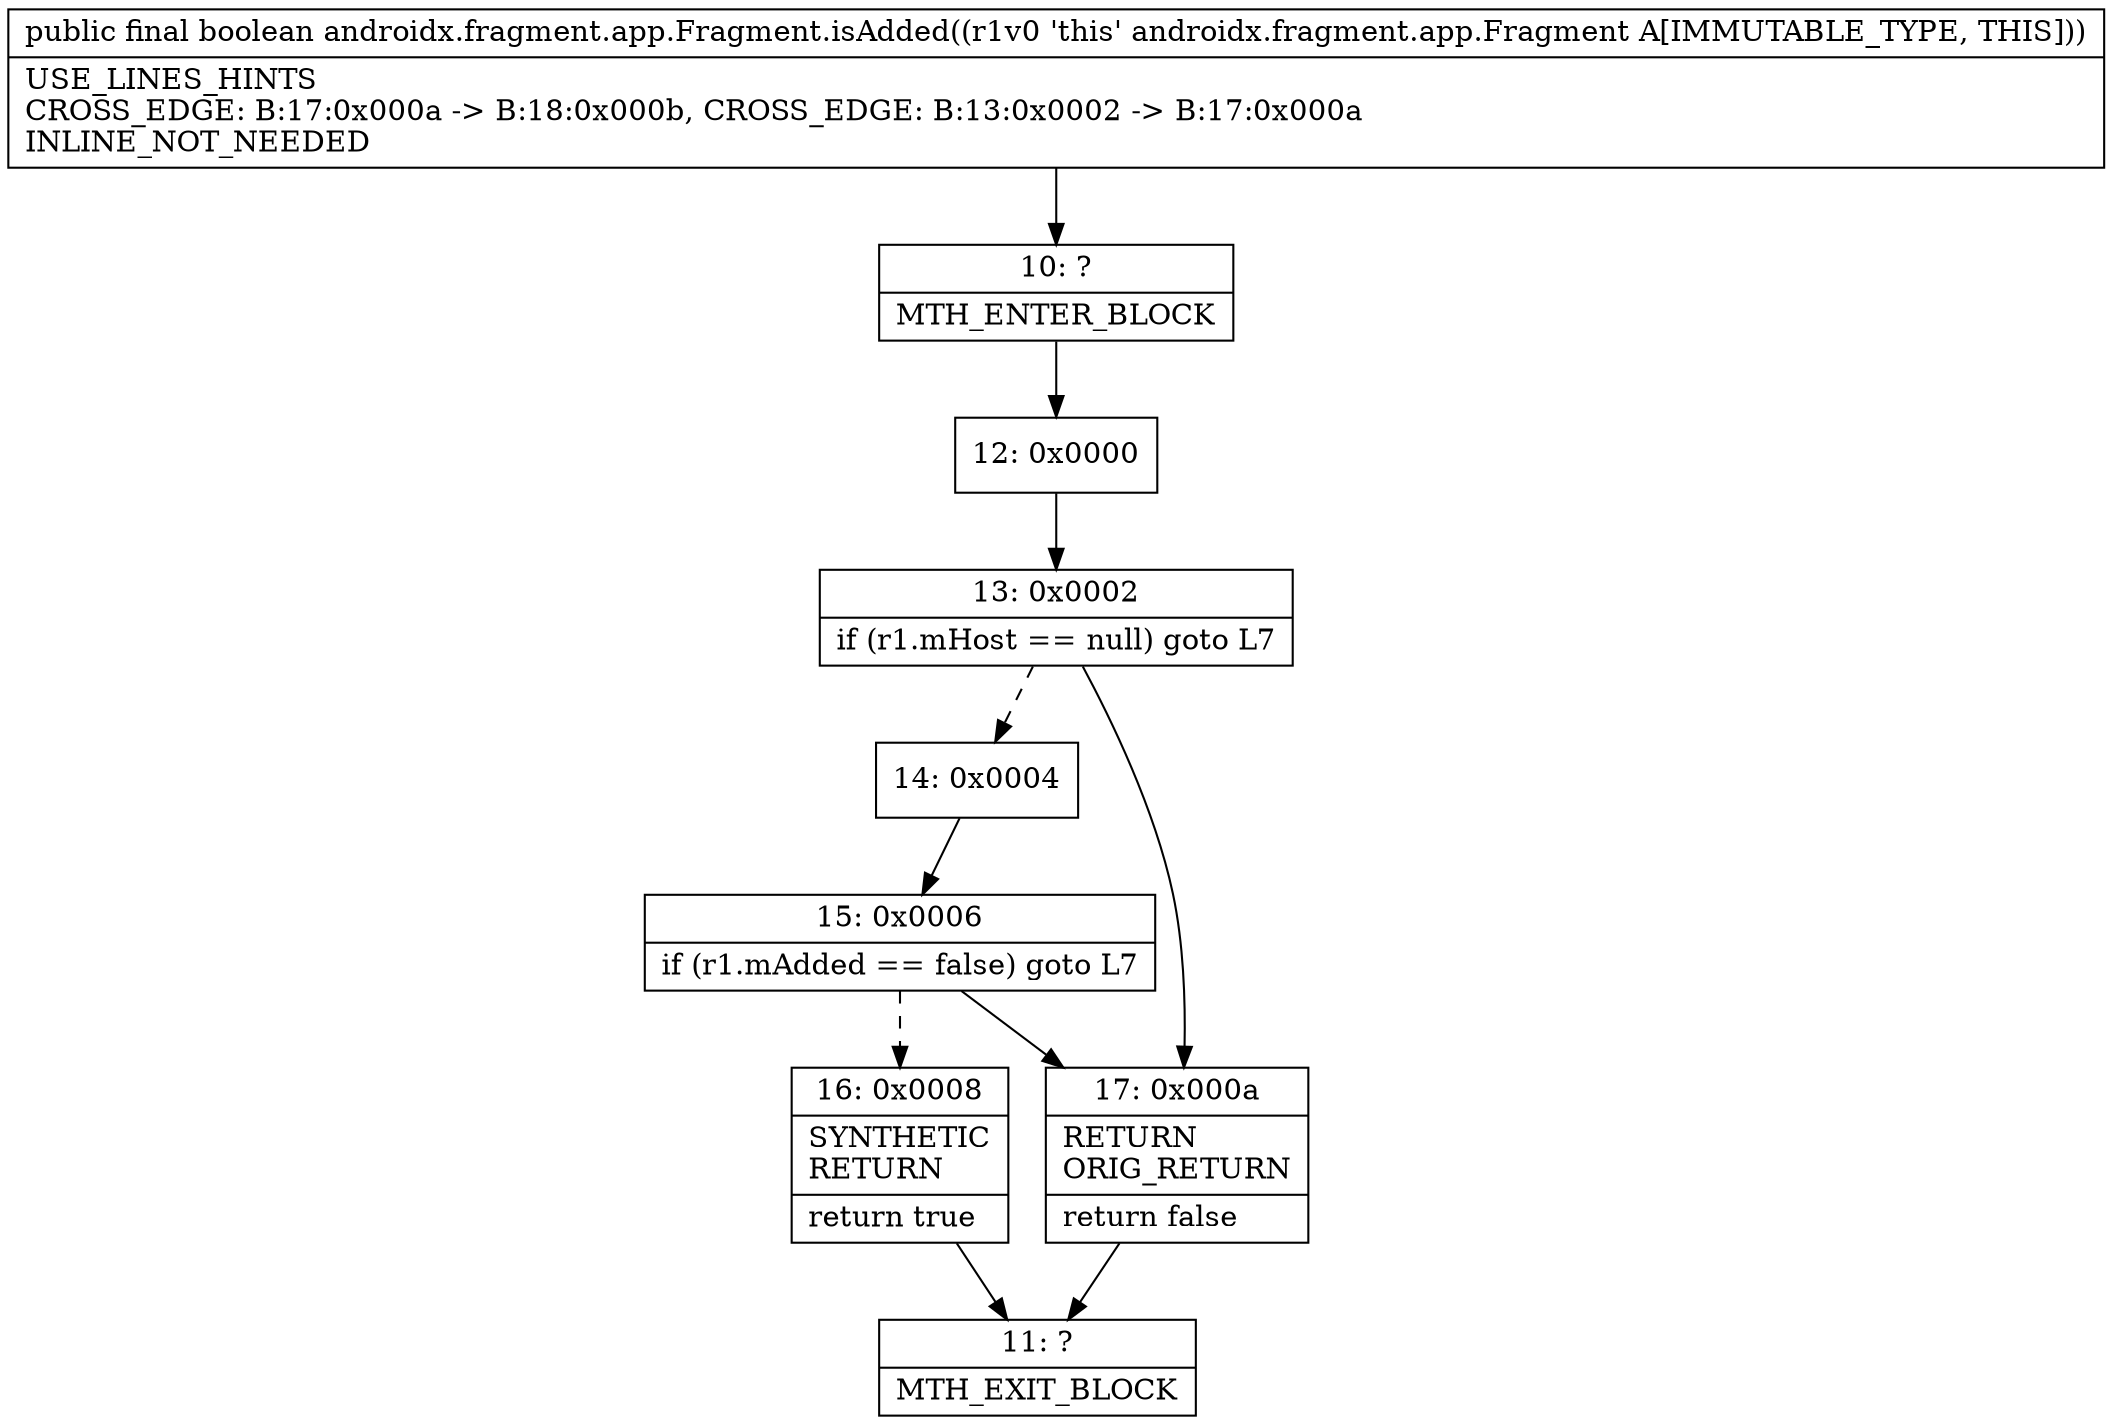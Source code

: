 digraph "CFG forandroidx.fragment.app.Fragment.isAdded()Z" {
Node_10 [shape=record,label="{10\:\ ?|MTH_ENTER_BLOCK\l}"];
Node_12 [shape=record,label="{12\:\ 0x0000}"];
Node_13 [shape=record,label="{13\:\ 0x0002|if (r1.mHost == null) goto L7\l}"];
Node_14 [shape=record,label="{14\:\ 0x0004}"];
Node_15 [shape=record,label="{15\:\ 0x0006|if (r1.mAdded == false) goto L7\l}"];
Node_16 [shape=record,label="{16\:\ 0x0008|SYNTHETIC\lRETURN\l|return true\l}"];
Node_11 [shape=record,label="{11\:\ ?|MTH_EXIT_BLOCK\l}"];
Node_17 [shape=record,label="{17\:\ 0x000a|RETURN\lORIG_RETURN\l|return false\l}"];
MethodNode[shape=record,label="{public final boolean androidx.fragment.app.Fragment.isAdded((r1v0 'this' androidx.fragment.app.Fragment A[IMMUTABLE_TYPE, THIS]))  | USE_LINES_HINTS\lCROSS_EDGE: B:17:0x000a \-\> B:18:0x000b, CROSS_EDGE: B:13:0x0002 \-\> B:17:0x000a\lINLINE_NOT_NEEDED\l}"];
MethodNode -> Node_10;Node_10 -> Node_12;
Node_12 -> Node_13;
Node_13 -> Node_14[style=dashed];
Node_13 -> Node_17;
Node_14 -> Node_15;
Node_15 -> Node_16[style=dashed];
Node_15 -> Node_17;
Node_16 -> Node_11;
Node_17 -> Node_11;
}

